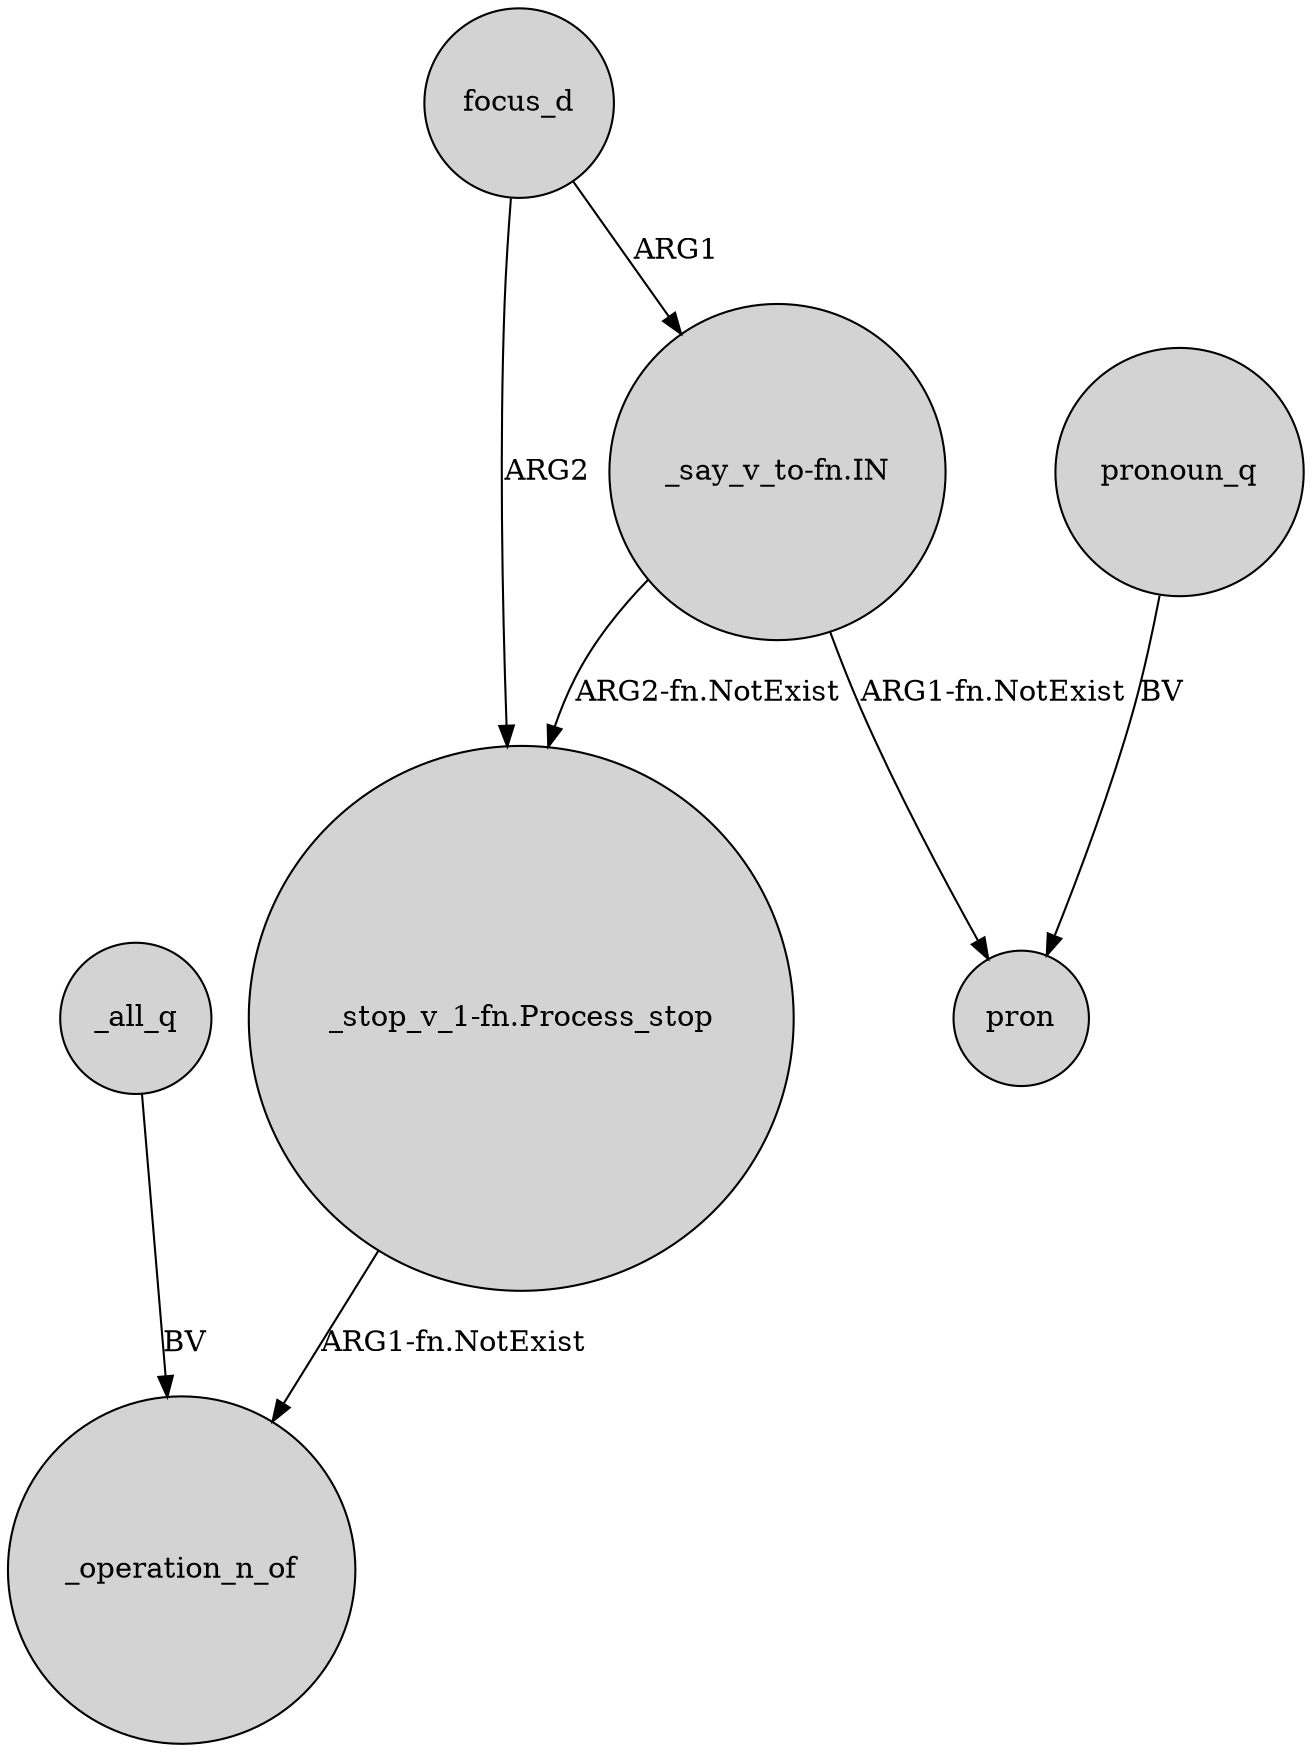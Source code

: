 digraph {
	node [shape=circle style=filled]
	"_say_v_to-fn.IN" -> "_stop_v_1-fn.Process_stop" [label="ARG2-fn.NotExist"]
	"_stop_v_1-fn.Process_stop" -> _operation_n_of [label="ARG1-fn.NotExist"]
	focus_d -> "_stop_v_1-fn.Process_stop" [label=ARG2]
	"_say_v_to-fn.IN" -> pron [label="ARG1-fn.NotExist"]
	_all_q -> _operation_n_of [label=BV]
	focus_d -> "_say_v_to-fn.IN" [label=ARG1]
	pronoun_q -> pron [label=BV]
}
